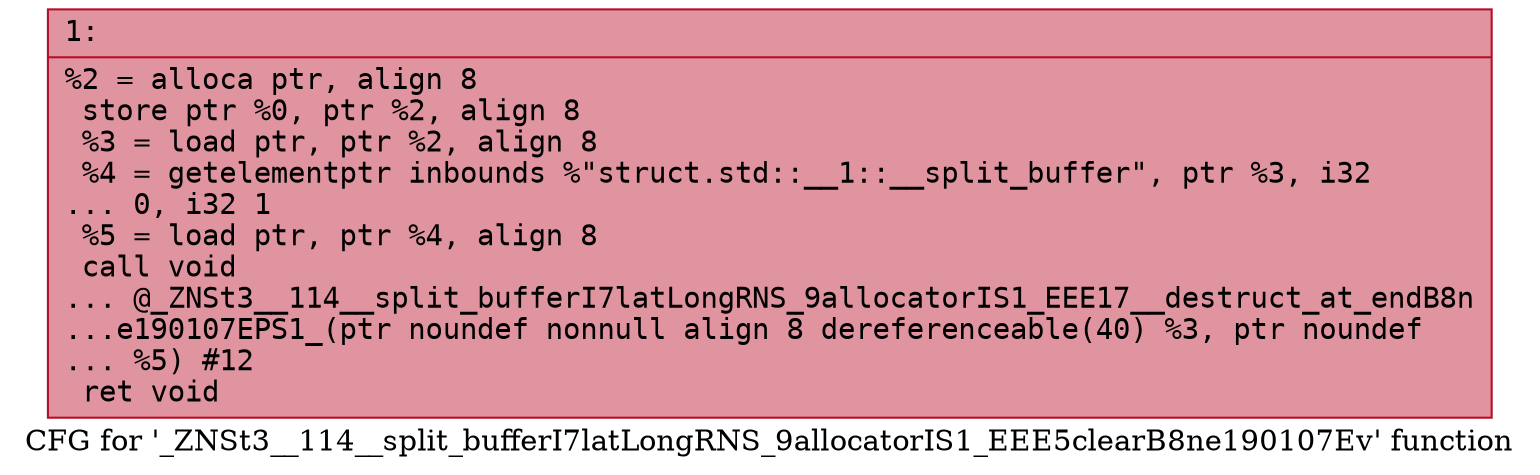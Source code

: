 digraph "CFG for '_ZNSt3__114__split_bufferI7latLongRNS_9allocatorIS1_EEE5clearB8ne190107Ev' function" {
	label="CFG for '_ZNSt3__114__split_bufferI7latLongRNS_9allocatorIS1_EEE5clearB8ne190107Ev' function";

	Node0x600001762800 [shape=record,color="#b70d28ff", style=filled, fillcolor="#b70d2870" fontname="Courier",label="{1:\l|  %2 = alloca ptr, align 8\l  store ptr %0, ptr %2, align 8\l  %3 = load ptr, ptr %2, align 8\l  %4 = getelementptr inbounds %\"struct.std::__1::__split_buffer\", ptr %3, i32\l... 0, i32 1\l  %5 = load ptr, ptr %4, align 8\l  call void\l... @_ZNSt3__114__split_bufferI7latLongRNS_9allocatorIS1_EEE17__destruct_at_endB8n\l...e190107EPS1_(ptr noundef nonnull align 8 dereferenceable(40) %3, ptr noundef\l... %5) #12\l  ret void\l}"];
}
